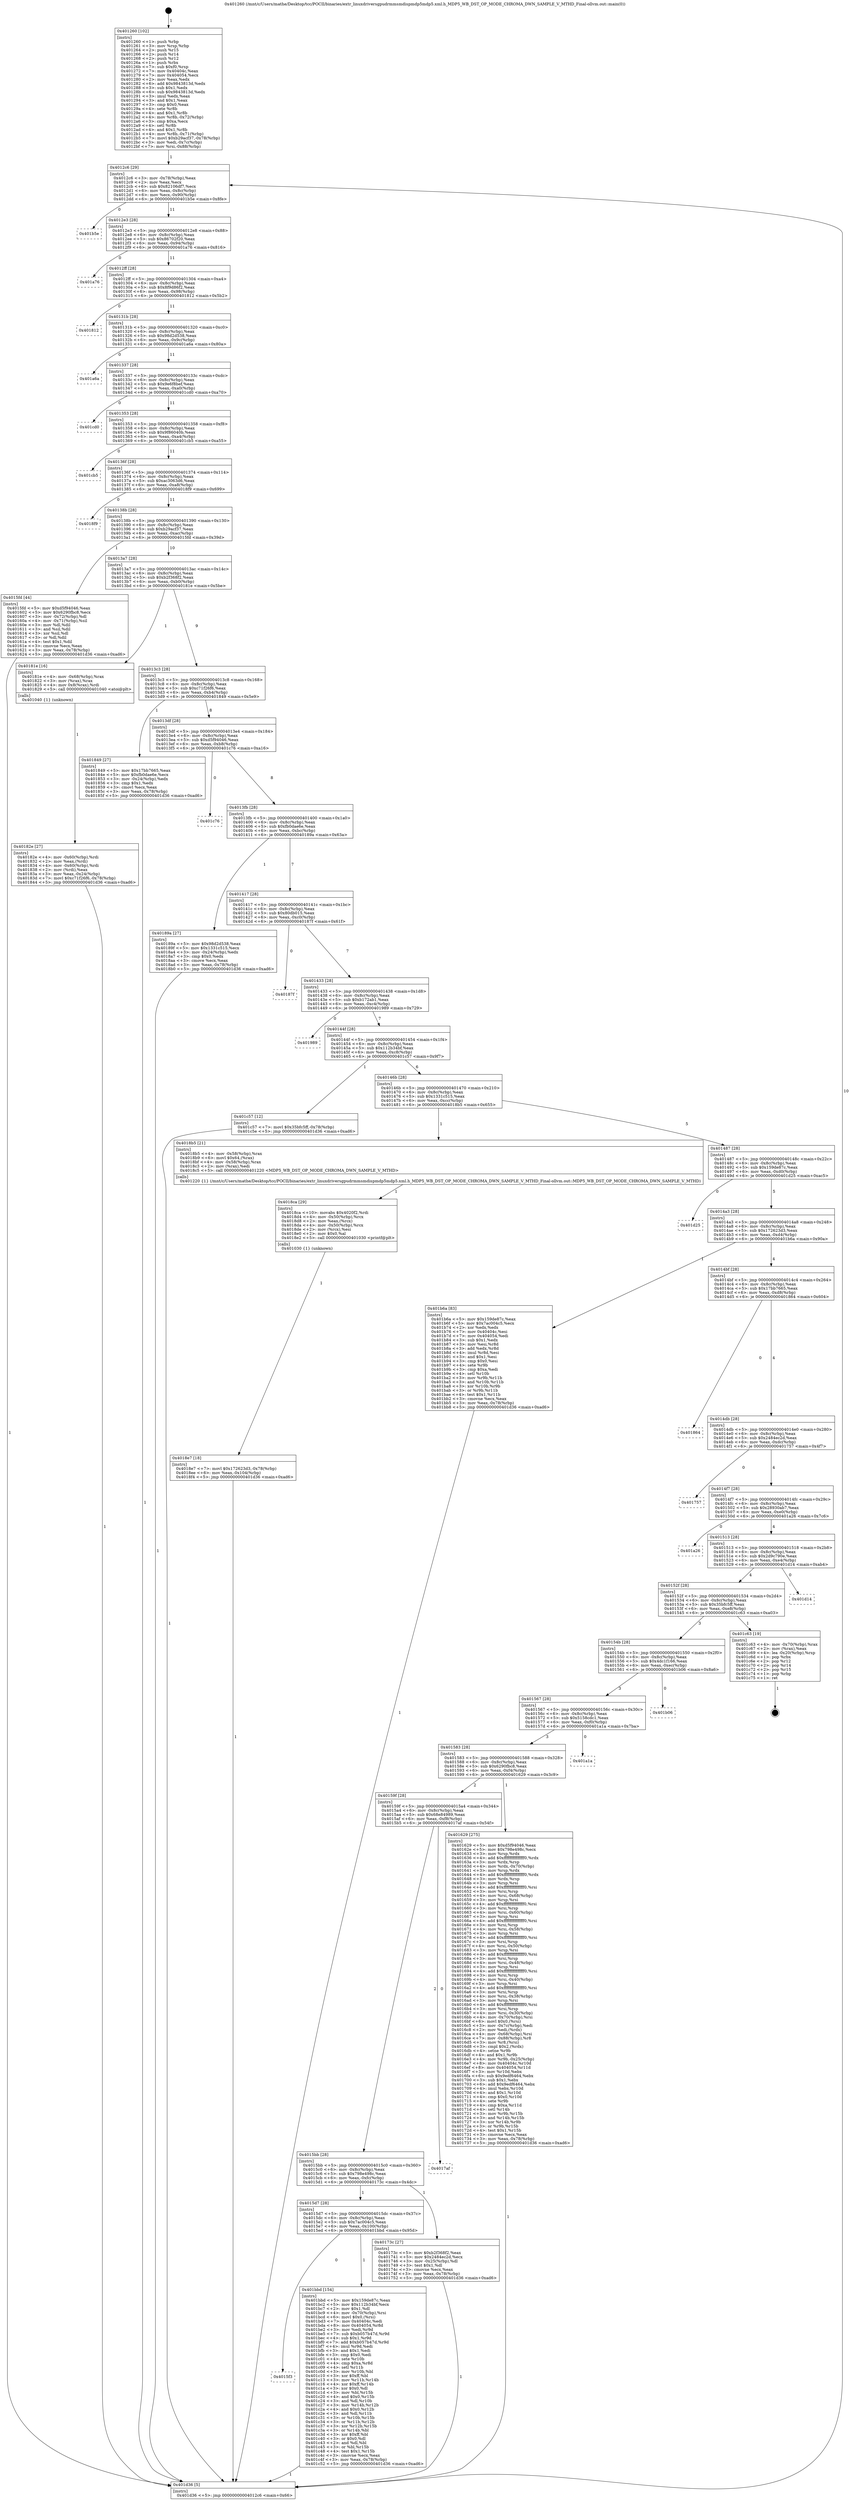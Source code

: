 digraph "0x401260" {
  label = "0x401260 (/mnt/c/Users/mathe/Desktop/tcc/POCII/binaries/extr_linuxdriversgpudrmmsmdispmdp5mdp5.xml.h_MDP5_WB_DST_OP_MODE_CHROMA_DWN_SAMPLE_V_MTHD_Final-ollvm.out::main(0))"
  labelloc = "t"
  node[shape=record]

  Entry [label="",width=0.3,height=0.3,shape=circle,fillcolor=black,style=filled]
  "0x4012c6" [label="{
     0x4012c6 [29]\l
     | [instrs]\l
     &nbsp;&nbsp;0x4012c6 \<+3\>: mov -0x78(%rbp),%eax\l
     &nbsp;&nbsp;0x4012c9 \<+2\>: mov %eax,%ecx\l
     &nbsp;&nbsp;0x4012cb \<+6\>: sub $0x82106df7,%ecx\l
     &nbsp;&nbsp;0x4012d1 \<+6\>: mov %eax,-0x8c(%rbp)\l
     &nbsp;&nbsp;0x4012d7 \<+6\>: mov %ecx,-0x90(%rbp)\l
     &nbsp;&nbsp;0x4012dd \<+6\>: je 0000000000401b5e \<main+0x8fe\>\l
  }"]
  "0x401b5e" [label="{
     0x401b5e\l
  }", style=dashed]
  "0x4012e3" [label="{
     0x4012e3 [28]\l
     | [instrs]\l
     &nbsp;&nbsp;0x4012e3 \<+5\>: jmp 00000000004012e8 \<main+0x88\>\l
     &nbsp;&nbsp;0x4012e8 \<+6\>: mov -0x8c(%rbp),%eax\l
     &nbsp;&nbsp;0x4012ee \<+5\>: sub $0x86702f20,%eax\l
     &nbsp;&nbsp;0x4012f3 \<+6\>: mov %eax,-0x94(%rbp)\l
     &nbsp;&nbsp;0x4012f9 \<+6\>: je 0000000000401a76 \<main+0x816\>\l
  }"]
  Exit [label="",width=0.3,height=0.3,shape=circle,fillcolor=black,style=filled,peripheries=2]
  "0x401a76" [label="{
     0x401a76\l
  }", style=dashed]
  "0x4012ff" [label="{
     0x4012ff [28]\l
     | [instrs]\l
     &nbsp;&nbsp;0x4012ff \<+5\>: jmp 0000000000401304 \<main+0xa4\>\l
     &nbsp;&nbsp;0x401304 \<+6\>: mov -0x8c(%rbp),%eax\l
     &nbsp;&nbsp;0x40130a \<+5\>: sub $0x8f9d86f2,%eax\l
     &nbsp;&nbsp;0x40130f \<+6\>: mov %eax,-0x98(%rbp)\l
     &nbsp;&nbsp;0x401315 \<+6\>: je 0000000000401812 \<main+0x5b2\>\l
  }"]
  "0x4015f3" [label="{
     0x4015f3\l
  }", style=dashed]
  "0x401812" [label="{
     0x401812\l
  }", style=dashed]
  "0x40131b" [label="{
     0x40131b [28]\l
     | [instrs]\l
     &nbsp;&nbsp;0x40131b \<+5\>: jmp 0000000000401320 \<main+0xc0\>\l
     &nbsp;&nbsp;0x401320 \<+6\>: mov -0x8c(%rbp),%eax\l
     &nbsp;&nbsp;0x401326 \<+5\>: sub $0x98d2d538,%eax\l
     &nbsp;&nbsp;0x40132b \<+6\>: mov %eax,-0x9c(%rbp)\l
     &nbsp;&nbsp;0x401331 \<+6\>: je 0000000000401a6a \<main+0x80a\>\l
  }"]
  "0x401bbd" [label="{
     0x401bbd [154]\l
     | [instrs]\l
     &nbsp;&nbsp;0x401bbd \<+5\>: mov $0x159de87c,%eax\l
     &nbsp;&nbsp;0x401bc2 \<+5\>: mov $0x112b34bf,%ecx\l
     &nbsp;&nbsp;0x401bc7 \<+2\>: mov $0x1,%dl\l
     &nbsp;&nbsp;0x401bc9 \<+4\>: mov -0x70(%rbp),%rsi\l
     &nbsp;&nbsp;0x401bcd \<+6\>: movl $0x0,(%rsi)\l
     &nbsp;&nbsp;0x401bd3 \<+7\>: mov 0x40404c,%edi\l
     &nbsp;&nbsp;0x401bda \<+8\>: mov 0x404054,%r8d\l
     &nbsp;&nbsp;0x401be2 \<+3\>: mov %edi,%r9d\l
     &nbsp;&nbsp;0x401be5 \<+7\>: sub $0xb057b47d,%r9d\l
     &nbsp;&nbsp;0x401bec \<+4\>: sub $0x1,%r9d\l
     &nbsp;&nbsp;0x401bf0 \<+7\>: add $0xb057b47d,%r9d\l
     &nbsp;&nbsp;0x401bf7 \<+4\>: imul %r9d,%edi\l
     &nbsp;&nbsp;0x401bfb \<+3\>: and $0x1,%edi\l
     &nbsp;&nbsp;0x401bfe \<+3\>: cmp $0x0,%edi\l
     &nbsp;&nbsp;0x401c01 \<+4\>: sete %r10b\l
     &nbsp;&nbsp;0x401c05 \<+4\>: cmp $0xa,%r8d\l
     &nbsp;&nbsp;0x401c09 \<+4\>: setl %r11b\l
     &nbsp;&nbsp;0x401c0d \<+3\>: mov %r10b,%bl\l
     &nbsp;&nbsp;0x401c10 \<+3\>: xor $0xff,%bl\l
     &nbsp;&nbsp;0x401c13 \<+3\>: mov %r11b,%r14b\l
     &nbsp;&nbsp;0x401c16 \<+4\>: xor $0xff,%r14b\l
     &nbsp;&nbsp;0x401c1a \<+3\>: xor $0x0,%dl\l
     &nbsp;&nbsp;0x401c1d \<+3\>: mov %bl,%r15b\l
     &nbsp;&nbsp;0x401c20 \<+4\>: and $0x0,%r15b\l
     &nbsp;&nbsp;0x401c24 \<+3\>: and %dl,%r10b\l
     &nbsp;&nbsp;0x401c27 \<+3\>: mov %r14b,%r12b\l
     &nbsp;&nbsp;0x401c2a \<+4\>: and $0x0,%r12b\l
     &nbsp;&nbsp;0x401c2e \<+3\>: and %dl,%r11b\l
     &nbsp;&nbsp;0x401c31 \<+3\>: or %r10b,%r15b\l
     &nbsp;&nbsp;0x401c34 \<+3\>: or %r11b,%r12b\l
     &nbsp;&nbsp;0x401c37 \<+3\>: xor %r12b,%r15b\l
     &nbsp;&nbsp;0x401c3a \<+3\>: or %r14b,%bl\l
     &nbsp;&nbsp;0x401c3d \<+3\>: xor $0xff,%bl\l
     &nbsp;&nbsp;0x401c40 \<+3\>: or $0x0,%dl\l
     &nbsp;&nbsp;0x401c43 \<+2\>: and %dl,%bl\l
     &nbsp;&nbsp;0x401c45 \<+3\>: or %bl,%r15b\l
     &nbsp;&nbsp;0x401c48 \<+4\>: test $0x1,%r15b\l
     &nbsp;&nbsp;0x401c4c \<+3\>: cmovne %ecx,%eax\l
     &nbsp;&nbsp;0x401c4f \<+3\>: mov %eax,-0x78(%rbp)\l
     &nbsp;&nbsp;0x401c52 \<+5\>: jmp 0000000000401d36 \<main+0xad6\>\l
  }"]
  "0x401a6a" [label="{
     0x401a6a\l
  }", style=dashed]
  "0x401337" [label="{
     0x401337 [28]\l
     | [instrs]\l
     &nbsp;&nbsp;0x401337 \<+5\>: jmp 000000000040133c \<main+0xdc\>\l
     &nbsp;&nbsp;0x40133c \<+6\>: mov -0x8c(%rbp),%eax\l
     &nbsp;&nbsp;0x401342 \<+5\>: sub $0x9e6f8bef,%eax\l
     &nbsp;&nbsp;0x401347 \<+6\>: mov %eax,-0xa0(%rbp)\l
     &nbsp;&nbsp;0x40134d \<+6\>: je 0000000000401cd0 \<main+0xa70\>\l
  }"]
  "0x4018e7" [label="{
     0x4018e7 [18]\l
     | [instrs]\l
     &nbsp;&nbsp;0x4018e7 \<+7\>: movl $0x172623d3,-0x78(%rbp)\l
     &nbsp;&nbsp;0x4018ee \<+6\>: mov %eax,-0x104(%rbp)\l
     &nbsp;&nbsp;0x4018f4 \<+5\>: jmp 0000000000401d36 \<main+0xad6\>\l
  }"]
  "0x401cd0" [label="{
     0x401cd0\l
  }", style=dashed]
  "0x401353" [label="{
     0x401353 [28]\l
     | [instrs]\l
     &nbsp;&nbsp;0x401353 \<+5\>: jmp 0000000000401358 \<main+0xf8\>\l
     &nbsp;&nbsp;0x401358 \<+6\>: mov -0x8c(%rbp),%eax\l
     &nbsp;&nbsp;0x40135e \<+5\>: sub $0x9f86040b,%eax\l
     &nbsp;&nbsp;0x401363 \<+6\>: mov %eax,-0xa4(%rbp)\l
     &nbsp;&nbsp;0x401369 \<+6\>: je 0000000000401cb5 \<main+0xa55\>\l
  }"]
  "0x4018ca" [label="{
     0x4018ca [29]\l
     | [instrs]\l
     &nbsp;&nbsp;0x4018ca \<+10\>: movabs $0x4020f2,%rdi\l
     &nbsp;&nbsp;0x4018d4 \<+4\>: mov -0x50(%rbp),%rcx\l
     &nbsp;&nbsp;0x4018d8 \<+2\>: mov %eax,(%rcx)\l
     &nbsp;&nbsp;0x4018da \<+4\>: mov -0x50(%rbp),%rcx\l
     &nbsp;&nbsp;0x4018de \<+2\>: mov (%rcx),%esi\l
     &nbsp;&nbsp;0x4018e0 \<+2\>: mov $0x0,%al\l
     &nbsp;&nbsp;0x4018e2 \<+5\>: call 0000000000401030 \<printf@plt\>\l
     | [calls]\l
     &nbsp;&nbsp;0x401030 \{1\} (unknown)\l
  }"]
  "0x401cb5" [label="{
     0x401cb5\l
  }", style=dashed]
  "0x40136f" [label="{
     0x40136f [28]\l
     | [instrs]\l
     &nbsp;&nbsp;0x40136f \<+5\>: jmp 0000000000401374 \<main+0x114\>\l
     &nbsp;&nbsp;0x401374 \<+6\>: mov -0x8c(%rbp),%eax\l
     &nbsp;&nbsp;0x40137a \<+5\>: sub $0xac3063d6,%eax\l
     &nbsp;&nbsp;0x40137f \<+6\>: mov %eax,-0xa8(%rbp)\l
     &nbsp;&nbsp;0x401385 \<+6\>: je 00000000004018f9 \<main+0x699\>\l
  }"]
  "0x40182e" [label="{
     0x40182e [27]\l
     | [instrs]\l
     &nbsp;&nbsp;0x40182e \<+4\>: mov -0x60(%rbp),%rdi\l
     &nbsp;&nbsp;0x401832 \<+2\>: mov %eax,(%rdi)\l
     &nbsp;&nbsp;0x401834 \<+4\>: mov -0x60(%rbp),%rdi\l
     &nbsp;&nbsp;0x401838 \<+2\>: mov (%rdi),%eax\l
     &nbsp;&nbsp;0x40183a \<+3\>: mov %eax,-0x24(%rbp)\l
     &nbsp;&nbsp;0x40183d \<+7\>: movl $0xc71f26f6,-0x78(%rbp)\l
     &nbsp;&nbsp;0x401844 \<+5\>: jmp 0000000000401d36 \<main+0xad6\>\l
  }"]
  "0x4018f9" [label="{
     0x4018f9\l
  }", style=dashed]
  "0x40138b" [label="{
     0x40138b [28]\l
     | [instrs]\l
     &nbsp;&nbsp;0x40138b \<+5\>: jmp 0000000000401390 \<main+0x130\>\l
     &nbsp;&nbsp;0x401390 \<+6\>: mov -0x8c(%rbp),%eax\l
     &nbsp;&nbsp;0x401396 \<+5\>: sub $0xb29acf37,%eax\l
     &nbsp;&nbsp;0x40139b \<+6\>: mov %eax,-0xac(%rbp)\l
     &nbsp;&nbsp;0x4013a1 \<+6\>: je 00000000004015fd \<main+0x39d\>\l
  }"]
  "0x4015d7" [label="{
     0x4015d7 [28]\l
     | [instrs]\l
     &nbsp;&nbsp;0x4015d7 \<+5\>: jmp 00000000004015dc \<main+0x37c\>\l
     &nbsp;&nbsp;0x4015dc \<+6\>: mov -0x8c(%rbp),%eax\l
     &nbsp;&nbsp;0x4015e2 \<+5\>: sub $0x7ac004c5,%eax\l
     &nbsp;&nbsp;0x4015e7 \<+6\>: mov %eax,-0x100(%rbp)\l
     &nbsp;&nbsp;0x4015ed \<+6\>: je 0000000000401bbd \<main+0x95d\>\l
  }"]
  "0x4015fd" [label="{
     0x4015fd [44]\l
     | [instrs]\l
     &nbsp;&nbsp;0x4015fd \<+5\>: mov $0xd5f94046,%eax\l
     &nbsp;&nbsp;0x401602 \<+5\>: mov $0x6290fbc8,%ecx\l
     &nbsp;&nbsp;0x401607 \<+3\>: mov -0x72(%rbp),%dl\l
     &nbsp;&nbsp;0x40160a \<+4\>: mov -0x71(%rbp),%sil\l
     &nbsp;&nbsp;0x40160e \<+3\>: mov %dl,%dil\l
     &nbsp;&nbsp;0x401611 \<+3\>: and %sil,%dil\l
     &nbsp;&nbsp;0x401614 \<+3\>: xor %sil,%dl\l
     &nbsp;&nbsp;0x401617 \<+3\>: or %dl,%dil\l
     &nbsp;&nbsp;0x40161a \<+4\>: test $0x1,%dil\l
     &nbsp;&nbsp;0x40161e \<+3\>: cmovne %ecx,%eax\l
     &nbsp;&nbsp;0x401621 \<+3\>: mov %eax,-0x78(%rbp)\l
     &nbsp;&nbsp;0x401624 \<+5\>: jmp 0000000000401d36 \<main+0xad6\>\l
  }"]
  "0x4013a7" [label="{
     0x4013a7 [28]\l
     | [instrs]\l
     &nbsp;&nbsp;0x4013a7 \<+5\>: jmp 00000000004013ac \<main+0x14c\>\l
     &nbsp;&nbsp;0x4013ac \<+6\>: mov -0x8c(%rbp),%eax\l
     &nbsp;&nbsp;0x4013b2 \<+5\>: sub $0xb2f368f2,%eax\l
     &nbsp;&nbsp;0x4013b7 \<+6\>: mov %eax,-0xb0(%rbp)\l
     &nbsp;&nbsp;0x4013bd \<+6\>: je 000000000040181e \<main+0x5be\>\l
  }"]
  "0x401d36" [label="{
     0x401d36 [5]\l
     | [instrs]\l
     &nbsp;&nbsp;0x401d36 \<+5\>: jmp 00000000004012c6 \<main+0x66\>\l
  }"]
  "0x401260" [label="{
     0x401260 [102]\l
     | [instrs]\l
     &nbsp;&nbsp;0x401260 \<+1\>: push %rbp\l
     &nbsp;&nbsp;0x401261 \<+3\>: mov %rsp,%rbp\l
     &nbsp;&nbsp;0x401264 \<+2\>: push %r15\l
     &nbsp;&nbsp;0x401266 \<+2\>: push %r14\l
     &nbsp;&nbsp;0x401268 \<+2\>: push %r12\l
     &nbsp;&nbsp;0x40126a \<+1\>: push %rbx\l
     &nbsp;&nbsp;0x40126b \<+7\>: sub $0xf0,%rsp\l
     &nbsp;&nbsp;0x401272 \<+7\>: mov 0x40404c,%eax\l
     &nbsp;&nbsp;0x401279 \<+7\>: mov 0x404054,%ecx\l
     &nbsp;&nbsp;0x401280 \<+2\>: mov %eax,%edx\l
     &nbsp;&nbsp;0x401282 \<+6\>: add $0x9843813d,%edx\l
     &nbsp;&nbsp;0x401288 \<+3\>: sub $0x1,%edx\l
     &nbsp;&nbsp;0x40128b \<+6\>: sub $0x9843813d,%edx\l
     &nbsp;&nbsp;0x401291 \<+3\>: imul %edx,%eax\l
     &nbsp;&nbsp;0x401294 \<+3\>: and $0x1,%eax\l
     &nbsp;&nbsp;0x401297 \<+3\>: cmp $0x0,%eax\l
     &nbsp;&nbsp;0x40129a \<+4\>: sete %r8b\l
     &nbsp;&nbsp;0x40129e \<+4\>: and $0x1,%r8b\l
     &nbsp;&nbsp;0x4012a2 \<+4\>: mov %r8b,-0x72(%rbp)\l
     &nbsp;&nbsp;0x4012a6 \<+3\>: cmp $0xa,%ecx\l
     &nbsp;&nbsp;0x4012a9 \<+4\>: setl %r8b\l
     &nbsp;&nbsp;0x4012ad \<+4\>: and $0x1,%r8b\l
     &nbsp;&nbsp;0x4012b1 \<+4\>: mov %r8b,-0x71(%rbp)\l
     &nbsp;&nbsp;0x4012b5 \<+7\>: movl $0xb29acf37,-0x78(%rbp)\l
     &nbsp;&nbsp;0x4012bc \<+3\>: mov %edi,-0x7c(%rbp)\l
     &nbsp;&nbsp;0x4012bf \<+7\>: mov %rsi,-0x88(%rbp)\l
  }"]
  "0x40173c" [label="{
     0x40173c [27]\l
     | [instrs]\l
     &nbsp;&nbsp;0x40173c \<+5\>: mov $0xb2f368f2,%eax\l
     &nbsp;&nbsp;0x401741 \<+5\>: mov $0x2484ec2d,%ecx\l
     &nbsp;&nbsp;0x401746 \<+3\>: mov -0x25(%rbp),%dl\l
     &nbsp;&nbsp;0x401749 \<+3\>: test $0x1,%dl\l
     &nbsp;&nbsp;0x40174c \<+3\>: cmovne %ecx,%eax\l
     &nbsp;&nbsp;0x40174f \<+3\>: mov %eax,-0x78(%rbp)\l
     &nbsp;&nbsp;0x401752 \<+5\>: jmp 0000000000401d36 \<main+0xad6\>\l
  }"]
  "0x40181e" [label="{
     0x40181e [16]\l
     | [instrs]\l
     &nbsp;&nbsp;0x40181e \<+4\>: mov -0x68(%rbp),%rax\l
     &nbsp;&nbsp;0x401822 \<+3\>: mov (%rax),%rax\l
     &nbsp;&nbsp;0x401825 \<+4\>: mov 0x8(%rax),%rdi\l
     &nbsp;&nbsp;0x401829 \<+5\>: call 0000000000401040 \<atoi@plt\>\l
     | [calls]\l
     &nbsp;&nbsp;0x401040 \{1\} (unknown)\l
  }"]
  "0x4013c3" [label="{
     0x4013c3 [28]\l
     | [instrs]\l
     &nbsp;&nbsp;0x4013c3 \<+5\>: jmp 00000000004013c8 \<main+0x168\>\l
     &nbsp;&nbsp;0x4013c8 \<+6\>: mov -0x8c(%rbp),%eax\l
     &nbsp;&nbsp;0x4013ce \<+5\>: sub $0xc71f26f6,%eax\l
     &nbsp;&nbsp;0x4013d3 \<+6\>: mov %eax,-0xb4(%rbp)\l
     &nbsp;&nbsp;0x4013d9 \<+6\>: je 0000000000401849 \<main+0x5e9\>\l
  }"]
  "0x4015bb" [label="{
     0x4015bb [28]\l
     | [instrs]\l
     &nbsp;&nbsp;0x4015bb \<+5\>: jmp 00000000004015c0 \<main+0x360\>\l
     &nbsp;&nbsp;0x4015c0 \<+6\>: mov -0x8c(%rbp),%eax\l
     &nbsp;&nbsp;0x4015c6 \<+5\>: sub $0x798e498c,%eax\l
     &nbsp;&nbsp;0x4015cb \<+6\>: mov %eax,-0xfc(%rbp)\l
     &nbsp;&nbsp;0x4015d1 \<+6\>: je 000000000040173c \<main+0x4dc\>\l
  }"]
  "0x401849" [label="{
     0x401849 [27]\l
     | [instrs]\l
     &nbsp;&nbsp;0x401849 \<+5\>: mov $0x17bb7665,%eax\l
     &nbsp;&nbsp;0x40184e \<+5\>: mov $0xfb0dae6e,%ecx\l
     &nbsp;&nbsp;0x401853 \<+3\>: mov -0x24(%rbp),%edx\l
     &nbsp;&nbsp;0x401856 \<+3\>: cmp $0x1,%edx\l
     &nbsp;&nbsp;0x401859 \<+3\>: cmovl %ecx,%eax\l
     &nbsp;&nbsp;0x40185c \<+3\>: mov %eax,-0x78(%rbp)\l
     &nbsp;&nbsp;0x40185f \<+5\>: jmp 0000000000401d36 \<main+0xad6\>\l
  }"]
  "0x4013df" [label="{
     0x4013df [28]\l
     | [instrs]\l
     &nbsp;&nbsp;0x4013df \<+5\>: jmp 00000000004013e4 \<main+0x184\>\l
     &nbsp;&nbsp;0x4013e4 \<+6\>: mov -0x8c(%rbp),%eax\l
     &nbsp;&nbsp;0x4013ea \<+5\>: sub $0xd5f94046,%eax\l
     &nbsp;&nbsp;0x4013ef \<+6\>: mov %eax,-0xb8(%rbp)\l
     &nbsp;&nbsp;0x4013f5 \<+6\>: je 0000000000401c76 \<main+0xa16\>\l
  }"]
  "0x4017af" [label="{
     0x4017af\l
  }", style=dashed]
  "0x401c76" [label="{
     0x401c76\l
  }", style=dashed]
  "0x4013fb" [label="{
     0x4013fb [28]\l
     | [instrs]\l
     &nbsp;&nbsp;0x4013fb \<+5\>: jmp 0000000000401400 \<main+0x1a0\>\l
     &nbsp;&nbsp;0x401400 \<+6\>: mov -0x8c(%rbp),%eax\l
     &nbsp;&nbsp;0x401406 \<+5\>: sub $0xfb0dae6e,%eax\l
     &nbsp;&nbsp;0x40140b \<+6\>: mov %eax,-0xbc(%rbp)\l
     &nbsp;&nbsp;0x401411 \<+6\>: je 000000000040189a \<main+0x63a\>\l
  }"]
  "0x40159f" [label="{
     0x40159f [28]\l
     | [instrs]\l
     &nbsp;&nbsp;0x40159f \<+5\>: jmp 00000000004015a4 \<main+0x344\>\l
     &nbsp;&nbsp;0x4015a4 \<+6\>: mov -0x8c(%rbp),%eax\l
     &nbsp;&nbsp;0x4015aa \<+5\>: sub $0x68e84989,%eax\l
     &nbsp;&nbsp;0x4015af \<+6\>: mov %eax,-0xf8(%rbp)\l
     &nbsp;&nbsp;0x4015b5 \<+6\>: je 00000000004017af \<main+0x54f\>\l
  }"]
  "0x40189a" [label="{
     0x40189a [27]\l
     | [instrs]\l
     &nbsp;&nbsp;0x40189a \<+5\>: mov $0x98d2d538,%eax\l
     &nbsp;&nbsp;0x40189f \<+5\>: mov $0x1331c515,%ecx\l
     &nbsp;&nbsp;0x4018a4 \<+3\>: mov -0x24(%rbp),%edx\l
     &nbsp;&nbsp;0x4018a7 \<+3\>: cmp $0x0,%edx\l
     &nbsp;&nbsp;0x4018aa \<+3\>: cmove %ecx,%eax\l
     &nbsp;&nbsp;0x4018ad \<+3\>: mov %eax,-0x78(%rbp)\l
     &nbsp;&nbsp;0x4018b0 \<+5\>: jmp 0000000000401d36 \<main+0xad6\>\l
  }"]
  "0x401417" [label="{
     0x401417 [28]\l
     | [instrs]\l
     &nbsp;&nbsp;0x401417 \<+5\>: jmp 000000000040141c \<main+0x1bc\>\l
     &nbsp;&nbsp;0x40141c \<+6\>: mov -0x8c(%rbp),%eax\l
     &nbsp;&nbsp;0x401422 \<+5\>: sub $0x80db015,%eax\l
     &nbsp;&nbsp;0x401427 \<+6\>: mov %eax,-0xc0(%rbp)\l
     &nbsp;&nbsp;0x40142d \<+6\>: je 000000000040187f \<main+0x61f\>\l
  }"]
  "0x401629" [label="{
     0x401629 [275]\l
     | [instrs]\l
     &nbsp;&nbsp;0x401629 \<+5\>: mov $0xd5f94046,%eax\l
     &nbsp;&nbsp;0x40162e \<+5\>: mov $0x798e498c,%ecx\l
     &nbsp;&nbsp;0x401633 \<+3\>: mov %rsp,%rdx\l
     &nbsp;&nbsp;0x401636 \<+4\>: add $0xfffffffffffffff0,%rdx\l
     &nbsp;&nbsp;0x40163a \<+3\>: mov %rdx,%rsp\l
     &nbsp;&nbsp;0x40163d \<+4\>: mov %rdx,-0x70(%rbp)\l
     &nbsp;&nbsp;0x401641 \<+3\>: mov %rsp,%rdx\l
     &nbsp;&nbsp;0x401644 \<+4\>: add $0xfffffffffffffff0,%rdx\l
     &nbsp;&nbsp;0x401648 \<+3\>: mov %rdx,%rsp\l
     &nbsp;&nbsp;0x40164b \<+3\>: mov %rsp,%rsi\l
     &nbsp;&nbsp;0x40164e \<+4\>: add $0xfffffffffffffff0,%rsi\l
     &nbsp;&nbsp;0x401652 \<+3\>: mov %rsi,%rsp\l
     &nbsp;&nbsp;0x401655 \<+4\>: mov %rsi,-0x68(%rbp)\l
     &nbsp;&nbsp;0x401659 \<+3\>: mov %rsp,%rsi\l
     &nbsp;&nbsp;0x40165c \<+4\>: add $0xfffffffffffffff0,%rsi\l
     &nbsp;&nbsp;0x401660 \<+3\>: mov %rsi,%rsp\l
     &nbsp;&nbsp;0x401663 \<+4\>: mov %rsi,-0x60(%rbp)\l
     &nbsp;&nbsp;0x401667 \<+3\>: mov %rsp,%rsi\l
     &nbsp;&nbsp;0x40166a \<+4\>: add $0xfffffffffffffff0,%rsi\l
     &nbsp;&nbsp;0x40166e \<+3\>: mov %rsi,%rsp\l
     &nbsp;&nbsp;0x401671 \<+4\>: mov %rsi,-0x58(%rbp)\l
     &nbsp;&nbsp;0x401675 \<+3\>: mov %rsp,%rsi\l
     &nbsp;&nbsp;0x401678 \<+4\>: add $0xfffffffffffffff0,%rsi\l
     &nbsp;&nbsp;0x40167c \<+3\>: mov %rsi,%rsp\l
     &nbsp;&nbsp;0x40167f \<+4\>: mov %rsi,-0x50(%rbp)\l
     &nbsp;&nbsp;0x401683 \<+3\>: mov %rsp,%rsi\l
     &nbsp;&nbsp;0x401686 \<+4\>: add $0xfffffffffffffff0,%rsi\l
     &nbsp;&nbsp;0x40168a \<+3\>: mov %rsi,%rsp\l
     &nbsp;&nbsp;0x40168d \<+4\>: mov %rsi,-0x48(%rbp)\l
     &nbsp;&nbsp;0x401691 \<+3\>: mov %rsp,%rsi\l
     &nbsp;&nbsp;0x401694 \<+4\>: add $0xfffffffffffffff0,%rsi\l
     &nbsp;&nbsp;0x401698 \<+3\>: mov %rsi,%rsp\l
     &nbsp;&nbsp;0x40169b \<+4\>: mov %rsi,-0x40(%rbp)\l
     &nbsp;&nbsp;0x40169f \<+3\>: mov %rsp,%rsi\l
     &nbsp;&nbsp;0x4016a2 \<+4\>: add $0xfffffffffffffff0,%rsi\l
     &nbsp;&nbsp;0x4016a6 \<+3\>: mov %rsi,%rsp\l
     &nbsp;&nbsp;0x4016a9 \<+4\>: mov %rsi,-0x38(%rbp)\l
     &nbsp;&nbsp;0x4016ad \<+3\>: mov %rsp,%rsi\l
     &nbsp;&nbsp;0x4016b0 \<+4\>: add $0xfffffffffffffff0,%rsi\l
     &nbsp;&nbsp;0x4016b4 \<+3\>: mov %rsi,%rsp\l
     &nbsp;&nbsp;0x4016b7 \<+4\>: mov %rsi,-0x30(%rbp)\l
     &nbsp;&nbsp;0x4016bb \<+4\>: mov -0x70(%rbp),%rsi\l
     &nbsp;&nbsp;0x4016bf \<+6\>: movl $0x0,(%rsi)\l
     &nbsp;&nbsp;0x4016c5 \<+3\>: mov -0x7c(%rbp),%edi\l
     &nbsp;&nbsp;0x4016c8 \<+2\>: mov %edi,(%rdx)\l
     &nbsp;&nbsp;0x4016ca \<+4\>: mov -0x68(%rbp),%rsi\l
     &nbsp;&nbsp;0x4016ce \<+7\>: mov -0x88(%rbp),%r8\l
     &nbsp;&nbsp;0x4016d5 \<+3\>: mov %r8,(%rsi)\l
     &nbsp;&nbsp;0x4016d8 \<+3\>: cmpl $0x2,(%rdx)\l
     &nbsp;&nbsp;0x4016db \<+4\>: setne %r9b\l
     &nbsp;&nbsp;0x4016df \<+4\>: and $0x1,%r9b\l
     &nbsp;&nbsp;0x4016e3 \<+4\>: mov %r9b,-0x25(%rbp)\l
     &nbsp;&nbsp;0x4016e7 \<+8\>: mov 0x40404c,%r10d\l
     &nbsp;&nbsp;0x4016ef \<+8\>: mov 0x404054,%r11d\l
     &nbsp;&nbsp;0x4016f7 \<+3\>: mov %r10d,%ebx\l
     &nbsp;&nbsp;0x4016fa \<+6\>: sub $0x9edf6464,%ebx\l
     &nbsp;&nbsp;0x401700 \<+3\>: sub $0x1,%ebx\l
     &nbsp;&nbsp;0x401703 \<+6\>: add $0x9edf6464,%ebx\l
     &nbsp;&nbsp;0x401709 \<+4\>: imul %ebx,%r10d\l
     &nbsp;&nbsp;0x40170d \<+4\>: and $0x1,%r10d\l
     &nbsp;&nbsp;0x401711 \<+4\>: cmp $0x0,%r10d\l
     &nbsp;&nbsp;0x401715 \<+4\>: sete %r9b\l
     &nbsp;&nbsp;0x401719 \<+4\>: cmp $0xa,%r11d\l
     &nbsp;&nbsp;0x40171d \<+4\>: setl %r14b\l
     &nbsp;&nbsp;0x401721 \<+3\>: mov %r9b,%r15b\l
     &nbsp;&nbsp;0x401724 \<+3\>: and %r14b,%r15b\l
     &nbsp;&nbsp;0x401727 \<+3\>: xor %r14b,%r9b\l
     &nbsp;&nbsp;0x40172a \<+3\>: or %r9b,%r15b\l
     &nbsp;&nbsp;0x40172d \<+4\>: test $0x1,%r15b\l
     &nbsp;&nbsp;0x401731 \<+3\>: cmovne %ecx,%eax\l
     &nbsp;&nbsp;0x401734 \<+3\>: mov %eax,-0x78(%rbp)\l
     &nbsp;&nbsp;0x401737 \<+5\>: jmp 0000000000401d36 \<main+0xad6\>\l
  }"]
  "0x40187f" [label="{
     0x40187f\l
  }", style=dashed]
  "0x401433" [label="{
     0x401433 [28]\l
     | [instrs]\l
     &nbsp;&nbsp;0x401433 \<+5\>: jmp 0000000000401438 \<main+0x1d8\>\l
     &nbsp;&nbsp;0x401438 \<+6\>: mov -0x8c(%rbp),%eax\l
     &nbsp;&nbsp;0x40143e \<+5\>: sub $0xb172ab1,%eax\l
     &nbsp;&nbsp;0x401443 \<+6\>: mov %eax,-0xc4(%rbp)\l
     &nbsp;&nbsp;0x401449 \<+6\>: je 0000000000401989 \<main+0x729\>\l
  }"]
  "0x401583" [label="{
     0x401583 [28]\l
     | [instrs]\l
     &nbsp;&nbsp;0x401583 \<+5\>: jmp 0000000000401588 \<main+0x328\>\l
     &nbsp;&nbsp;0x401588 \<+6\>: mov -0x8c(%rbp),%eax\l
     &nbsp;&nbsp;0x40158e \<+5\>: sub $0x6290fbc8,%eax\l
     &nbsp;&nbsp;0x401593 \<+6\>: mov %eax,-0xf4(%rbp)\l
     &nbsp;&nbsp;0x401599 \<+6\>: je 0000000000401629 \<main+0x3c9\>\l
  }"]
  "0x401989" [label="{
     0x401989\l
  }", style=dashed]
  "0x40144f" [label="{
     0x40144f [28]\l
     | [instrs]\l
     &nbsp;&nbsp;0x40144f \<+5\>: jmp 0000000000401454 \<main+0x1f4\>\l
     &nbsp;&nbsp;0x401454 \<+6\>: mov -0x8c(%rbp),%eax\l
     &nbsp;&nbsp;0x40145a \<+5\>: sub $0x112b34bf,%eax\l
     &nbsp;&nbsp;0x40145f \<+6\>: mov %eax,-0xc8(%rbp)\l
     &nbsp;&nbsp;0x401465 \<+6\>: je 0000000000401c57 \<main+0x9f7\>\l
  }"]
  "0x401a1a" [label="{
     0x401a1a\l
  }", style=dashed]
  "0x401c57" [label="{
     0x401c57 [12]\l
     | [instrs]\l
     &nbsp;&nbsp;0x401c57 \<+7\>: movl $0x35bfc5ff,-0x78(%rbp)\l
     &nbsp;&nbsp;0x401c5e \<+5\>: jmp 0000000000401d36 \<main+0xad6\>\l
  }"]
  "0x40146b" [label="{
     0x40146b [28]\l
     | [instrs]\l
     &nbsp;&nbsp;0x40146b \<+5\>: jmp 0000000000401470 \<main+0x210\>\l
     &nbsp;&nbsp;0x401470 \<+6\>: mov -0x8c(%rbp),%eax\l
     &nbsp;&nbsp;0x401476 \<+5\>: sub $0x1331c515,%eax\l
     &nbsp;&nbsp;0x40147b \<+6\>: mov %eax,-0xcc(%rbp)\l
     &nbsp;&nbsp;0x401481 \<+6\>: je 00000000004018b5 \<main+0x655\>\l
  }"]
  "0x401567" [label="{
     0x401567 [28]\l
     | [instrs]\l
     &nbsp;&nbsp;0x401567 \<+5\>: jmp 000000000040156c \<main+0x30c\>\l
     &nbsp;&nbsp;0x40156c \<+6\>: mov -0x8c(%rbp),%eax\l
     &nbsp;&nbsp;0x401572 \<+5\>: sub $0x5158cdc1,%eax\l
     &nbsp;&nbsp;0x401577 \<+6\>: mov %eax,-0xf0(%rbp)\l
     &nbsp;&nbsp;0x40157d \<+6\>: je 0000000000401a1a \<main+0x7ba\>\l
  }"]
  "0x4018b5" [label="{
     0x4018b5 [21]\l
     | [instrs]\l
     &nbsp;&nbsp;0x4018b5 \<+4\>: mov -0x58(%rbp),%rax\l
     &nbsp;&nbsp;0x4018b9 \<+6\>: movl $0x64,(%rax)\l
     &nbsp;&nbsp;0x4018bf \<+4\>: mov -0x58(%rbp),%rax\l
     &nbsp;&nbsp;0x4018c3 \<+2\>: mov (%rax),%edi\l
     &nbsp;&nbsp;0x4018c5 \<+5\>: call 0000000000401220 \<MDP5_WB_DST_OP_MODE_CHROMA_DWN_SAMPLE_V_MTHD\>\l
     | [calls]\l
     &nbsp;&nbsp;0x401220 \{1\} (/mnt/c/Users/mathe/Desktop/tcc/POCII/binaries/extr_linuxdriversgpudrmmsmdispmdp5mdp5.xml.h_MDP5_WB_DST_OP_MODE_CHROMA_DWN_SAMPLE_V_MTHD_Final-ollvm.out::MDP5_WB_DST_OP_MODE_CHROMA_DWN_SAMPLE_V_MTHD)\l
  }"]
  "0x401487" [label="{
     0x401487 [28]\l
     | [instrs]\l
     &nbsp;&nbsp;0x401487 \<+5\>: jmp 000000000040148c \<main+0x22c\>\l
     &nbsp;&nbsp;0x40148c \<+6\>: mov -0x8c(%rbp),%eax\l
     &nbsp;&nbsp;0x401492 \<+5\>: sub $0x159de87c,%eax\l
     &nbsp;&nbsp;0x401497 \<+6\>: mov %eax,-0xd0(%rbp)\l
     &nbsp;&nbsp;0x40149d \<+6\>: je 0000000000401d25 \<main+0xac5\>\l
  }"]
  "0x401b06" [label="{
     0x401b06\l
  }", style=dashed]
  "0x401d25" [label="{
     0x401d25\l
  }", style=dashed]
  "0x4014a3" [label="{
     0x4014a3 [28]\l
     | [instrs]\l
     &nbsp;&nbsp;0x4014a3 \<+5\>: jmp 00000000004014a8 \<main+0x248\>\l
     &nbsp;&nbsp;0x4014a8 \<+6\>: mov -0x8c(%rbp),%eax\l
     &nbsp;&nbsp;0x4014ae \<+5\>: sub $0x172623d3,%eax\l
     &nbsp;&nbsp;0x4014b3 \<+6\>: mov %eax,-0xd4(%rbp)\l
     &nbsp;&nbsp;0x4014b9 \<+6\>: je 0000000000401b6a \<main+0x90a\>\l
  }"]
  "0x40154b" [label="{
     0x40154b [28]\l
     | [instrs]\l
     &nbsp;&nbsp;0x40154b \<+5\>: jmp 0000000000401550 \<main+0x2f0\>\l
     &nbsp;&nbsp;0x401550 \<+6\>: mov -0x8c(%rbp),%eax\l
     &nbsp;&nbsp;0x401556 \<+5\>: sub $0x4dc1f166,%eax\l
     &nbsp;&nbsp;0x40155b \<+6\>: mov %eax,-0xec(%rbp)\l
     &nbsp;&nbsp;0x401561 \<+6\>: je 0000000000401b06 \<main+0x8a6\>\l
  }"]
  "0x401b6a" [label="{
     0x401b6a [83]\l
     | [instrs]\l
     &nbsp;&nbsp;0x401b6a \<+5\>: mov $0x159de87c,%eax\l
     &nbsp;&nbsp;0x401b6f \<+5\>: mov $0x7ac004c5,%ecx\l
     &nbsp;&nbsp;0x401b74 \<+2\>: xor %edx,%edx\l
     &nbsp;&nbsp;0x401b76 \<+7\>: mov 0x40404c,%esi\l
     &nbsp;&nbsp;0x401b7d \<+7\>: mov 0x404054,%edi\l
     &nbsp;&nbsp;0x401b84 \<+3\>: sub $0x1,%edx\l
     &nbsp;&nbsp;0x401b87 \<+3\>: mov %esi,%r8d\l
     &nbsp;&nbsp;0x401b8a \<+3\>: add %edx,%r8d\l
     &nbsp;&nbsp;0x401b8d \<+4\>: imul %r8d,%esi\l
     &nbsp;&nbsp;0x401b91 \<+3\>: and $0x1,%esi\l
     &nbsp;&nbsp;0x401b94 \<+3\>: cmp $0x0,%esi\l
     &nbsp;&nbsp;0x401b97 \<+4\>: sete %r9b\l
     &nbsp;&nbsp;0x401b9b \<+3\>: cmp $0xa,%edi\l
     &nbsp;&nbsp;0x401b9e \<+4\>: setl %r10b\l
     &nbsp;&nbsp;0x401ba2 \<+3\>: mov %r9b,%r11b\l
     &nbsp;&nbsp;0x401ba5 \<+3\>: and %r10b,%r11b\l
     &nbsp;&nbsp;0x401ba8 \<+3\>: xor %r10b,%r9b\l
     &nbsp;&nbsp;0x401bab \<+3\>: or %r9b,%r11b\l
     &nbsp;&nbsp;0x401bae \<+4\>: test $0x1,%r11b\l
     &nbsp;&nbsp;0x401bb2 \<+3\>: cmovne %ecx,%eax\l
     &nbsp;&nbsp;0x401bb5 \<+3\>: mov %eax,-0x78(%rbp)\l
     &nbsp;&nbsp;0x401bb8 \<+5\>: jmp 0000000000401d36 \<main+0xad6\>\l
  }"]
  "0x4014bf" [label="{
     0x4014bf [28]\l
     | [instrs]\l
     &nbsp;&nbsp;0x4014bf \<+5\>: jmp 00000000004014c4 \<main+0x264\>\l
     &nbsp;&nbsp;0x4014c4 \<+6\>: mov -0x8c(%rbp),%eax\l
     &nbsp;&nbsp;0x4014ca \<+5\>: sub $0x17bb7665,%eax\l
     &nbsp;&nbsp;0x4014cf \<+6\>: mov %eax,-0xd8(%rbp)\l
     &nbsp;&nbsp;0x4014d5 \<+6\>: je 0000000000401864 \<main+0x604\>\l
  }"]
  "0x401c63" [label="{
     0x401c63 [19]\l
     | [instrs]\l
     &nbsp;&nbsp;0x401c63 \<+4\>: mov -0x70(%rbp),%rax\l
     &nbsp;&nbsp;0x401c67 \<+2\>: mov (%rax),%eax\l
     &nbsp;&nbsp;0x401c69 \<+4\>: lea -0x20(%rbp),%rsp\l
     &nbsp;&nbsp;0x401c6d \<+1\>: pop %rbx\l
     &nbsp;&nbsp;0x401c6e \<+2\>: pop %r12\l
     &nbsp;&nbsp;0x401c70 \<+2\>: pop %r14\l
     &nbsp;&nbsp;0x401c72 \<+2\>: pop %r15\l
     &nbsp;&nbsp;0x401c74 \<+1\>: pop %rbp\l
     &nbsp;&nbsp;0x401c75 \<+1\>: ret\l
  }"]
  "0x401864" [label="{
     0x401864\l
  }", style=dashed]
  "0x4014db" [label="{
     0x4014db [28]\l
     | [instrs]\l
     &nbsp;&nbsp;0x4014db \<+5\>: jmp 00000000004014e0 \<main+0x280\>\l
     &nbsp;&nbsp;0x4014e0 \<+6\>: mov -0x8c(%rbp),%eax\l
     &nbsp;&nbsp;0x4014e6 \<+5\>: sub $0x2484ec2d,%eax\l
     &nbsp;&nbsp;0x4014eb \<+6\>: mov %eax,-0xdc(%rbp)\l
     &nbsp;&nbsp;0x4014f1 \<+6\>: je 0000000000401757 \<main+0x4f7\>\l
  }"]
  "0x40152f" [label="{
     0x40152f [28]\l
     | [instrs]\l
     &nbsp;&nbsp;0x40152f \<+5\>: jmp 0000000000401534 \<main+0x2d4\>\l
     &nbsp;&nbsp;0x401534 \<+6\>: mov -0x8c(%rbp),%eax\l
     &nbsp;&nbsp;0x40153a \<+5\>: sub $0x35bfc5ff,%eax\l
     &nbsp;&nbsp;0x40153f \<+6\>: mov %eax,-0xe8(%rbp)\l
     &nbsp;&nbsp;0x401545 \<+6\>: je 0000000000401c63 \<main+0xa03\>\l
  }"]
  "0x401757" [label="{
     0x401757\l
  }", style=dashed]
  "0x4014f7" [label="{
     0x4014f7 [28]\l
     | [instrs]\l
     &nbsp;&nbsp;0x4014f7 \<+5\>: jmp 00000000004014fc \<main+0x29c\>\l
     &nbsp;&nbsp;0x4014fc \<+6\>: mov -0x8c(%rbp),%eax\l
     &nbsp;&nbsp;0x401502 \<+5\>: sub $0x28930ab7,%eax\l
     &nbsp;&nbsp;0x401507 \<+6\>: mov %eax,-0xe0(%rbp)\l
     &nbsp;&nbsp;0x40150d \<+6\>: je 0000000000401a26 \<main+0x7c6\>\l
  }"]
  "0x401d14" [label="{
     0x401d14\l
  }", style=dashed]
  "0x401a26" [label="{
     0x401a26\l
  }", style=dashed]
  "0x401513" [label="{
     0x401513 [28]\l
     | [instrs]\l
     &nbsp;&nbsp;0x401513 \<+5\>: jmp 0000000000401518 \<main+0x2b8\>\l
     &nbsp;&nbsp;0x401518 \<+6\>: mov -0x8c(%rbp),%eax\l
     &nbsp;&nbsp;0x40151e \<+5\>: sub $0x2d9c790e,%eax\l
     &nbsp;&nbsp;0x401523 \<+6\>: mov %eax,-0xe4(%rbp)\l
     &nbsp;&nbsp;0x401529 \<+6\>: je 0000000000401d14 \<main+0xab4\>\l
  }"]
  Entry -> "0x401260" [label=" 1"]
  "0x4012c6" -> "0x401b5e" [label=" 0"]
  "0x4012c6" -> "0x4012e3" [label=" 11"]
  "0x401c63" -> Exit [label=" 1"]
  "0x4012e3" -> "0x401a76" [label=" 0"]
  "0x4012e3" -> "0x4012ff" [label=" 11"]
  "0x401c57" -> "0x401d36" [label=" 1"]
  "0x4012ff" -> "0x401812" [label=" 0"]
  "0x4012ff" -> "0x40131b" [label=" 11"]
  "0x401bbd" -> "0x401d36" [label=" 1"]
  "0x40131b" -> "0x401a6a" [label=" 0"]
  "0x40131b" -> "0x401337" [label=" 11"]
  "0x4015d7" -> "0x4015f3" [label=" 0"]
  "0x401337" -> "0x401cd0" [label=" 0"]
  "0x401337" -> "0x401353" [label=" 11"]
  "0x4015d7" -> "0x401bbd" [label=" 1"]
  "0x401353" -> "0x401cb5" [label=" 0"]
  "0x401353" -> "0x40136f" [label=" 11"]
  "0x401b6a" -> "0x401d36" [label=" 1"]
  "0x40136f" -> "0x4018f9" [label=" 0"]
  "0x40136f" -> "0x40138b" [label=" 11"]
  "0x4018e7" -> "0x401d36" [label=" 1"]
  "0x40138b" -> "0x4015fd" [label=" 1"]
  "0x40138b" -> "0x4013a7" [label=" 10"]
  "0x4015fd" -> "0x401d36" [label=" 1"]
  "0x401260" -> "0x4012c6" [label=" 1"]
  "0x401d36" -> "0x4012c6" [label=" 10"]
  "0x4018ca" -> "0x4018e7" [label=" 1"]
  "0x4013a7" -> "0x40181e" [label=" 1"]
  "0x4013a7" -> "0x4013c3" [label=" 9"]
  "0x4018b5" -> "0x4018ca" [label=" 1"]
  "0x4013c3" -> "0x401849" [label=" 1"]
  "0x4013c3" -> "0x4013df" [label=" 8"]
  "0x401849" -> "0x401d36" [label=" 1"]
  "0x4013df" -> "0x401c76" [label=" 0"]
  "0x4013df" -> "0x4013fb" [label=" 8"]
  "0x40182e" -> "0x401d36" [label=" 1"]
  "0x4013fb" -> "0x40189a" [label=" 1"]
  "0x4013fb" -> "0x401417" [label=" 7"]
  "0x4015bb" -> "0x4015d7" [label=" 1"]
  "0x401417" -> "0x40187f" [label=" 0"]
  "0x401417" -> "0x401433" [label=" 7"]
  "0x4015bb" -> "0x40173c" [label=" 1"]
  "0x401433" -> "0x401989" [label=" 0"]
  "0x401433" -> "0x40144f" [label=" 7"]
  "0x40159f" -> "0x4015bb" [label=" 2"]
  "0x40144f" -> "0x401c57" [label=" 1"]
  "0x40144f" -> "0x40146b" [label=" 6"]
  "0x40159f" -> "0x4017af" [label=" 0"]
  "0x40146b" -> "0x4018b5" [label=" 1"]
  "0x40146b" -> "0x401487" [label=" 5"]
  "0x401629" -> "0x401d36" [label=" 1"]
  "0x401487" -> "0x401d25" [label=" 0"]
  "0x401487" -> "0x4014a3" [label=" 5"]
  "0x40173c" -> "0x401d36" [label=" 1"]
  "0x4014a3" -> "0x401b6a" [label=" 1"]
  "0x4014a3" -> "0x4014bf" [label=" 4"]
  "0x401583" -> "0x401629" [label=" 1"]
  "0x4014bf" -> "0x401864" [label=" 0"]
  "0x4014bf" -> "0x4014db" [label=" 4"]
  "0x40189a" -> "0x401d36" [label=" 1"]
  "0x4014db" -> "0x401757" [label=" 0"]
  "0x4014db" -> "0x4014f7" [label=" 4"]
  "0x401567" -> "0x401a1a" [label=" 0"]
  "0x4014f7" -> "0x401a26" [label=" 0"]
  "0x4014f7" -> "0x401513" [label=" 4"]
  "0x40181e" -> "0x40182e" [label=" 1"]
  "0x401513" -> "0x401d14" [label=" 0"]
  "0x401513" -> "0x40152f" [label=" 4"]
  "0x401567" -> "0x401583" [label=" 3"]
  "0x40152f" -> "0x401c63" [label=" 1"]
  "0x40152f" -> "0x40154b" [label=" 3"]
  "0x401583" -> "0x40159f" [label=" 2"]
  "0x40154b" -> "0x401b06" [label=" 0"]
  "0x40154b" -> "0x401567" [label=" 3"]
}
